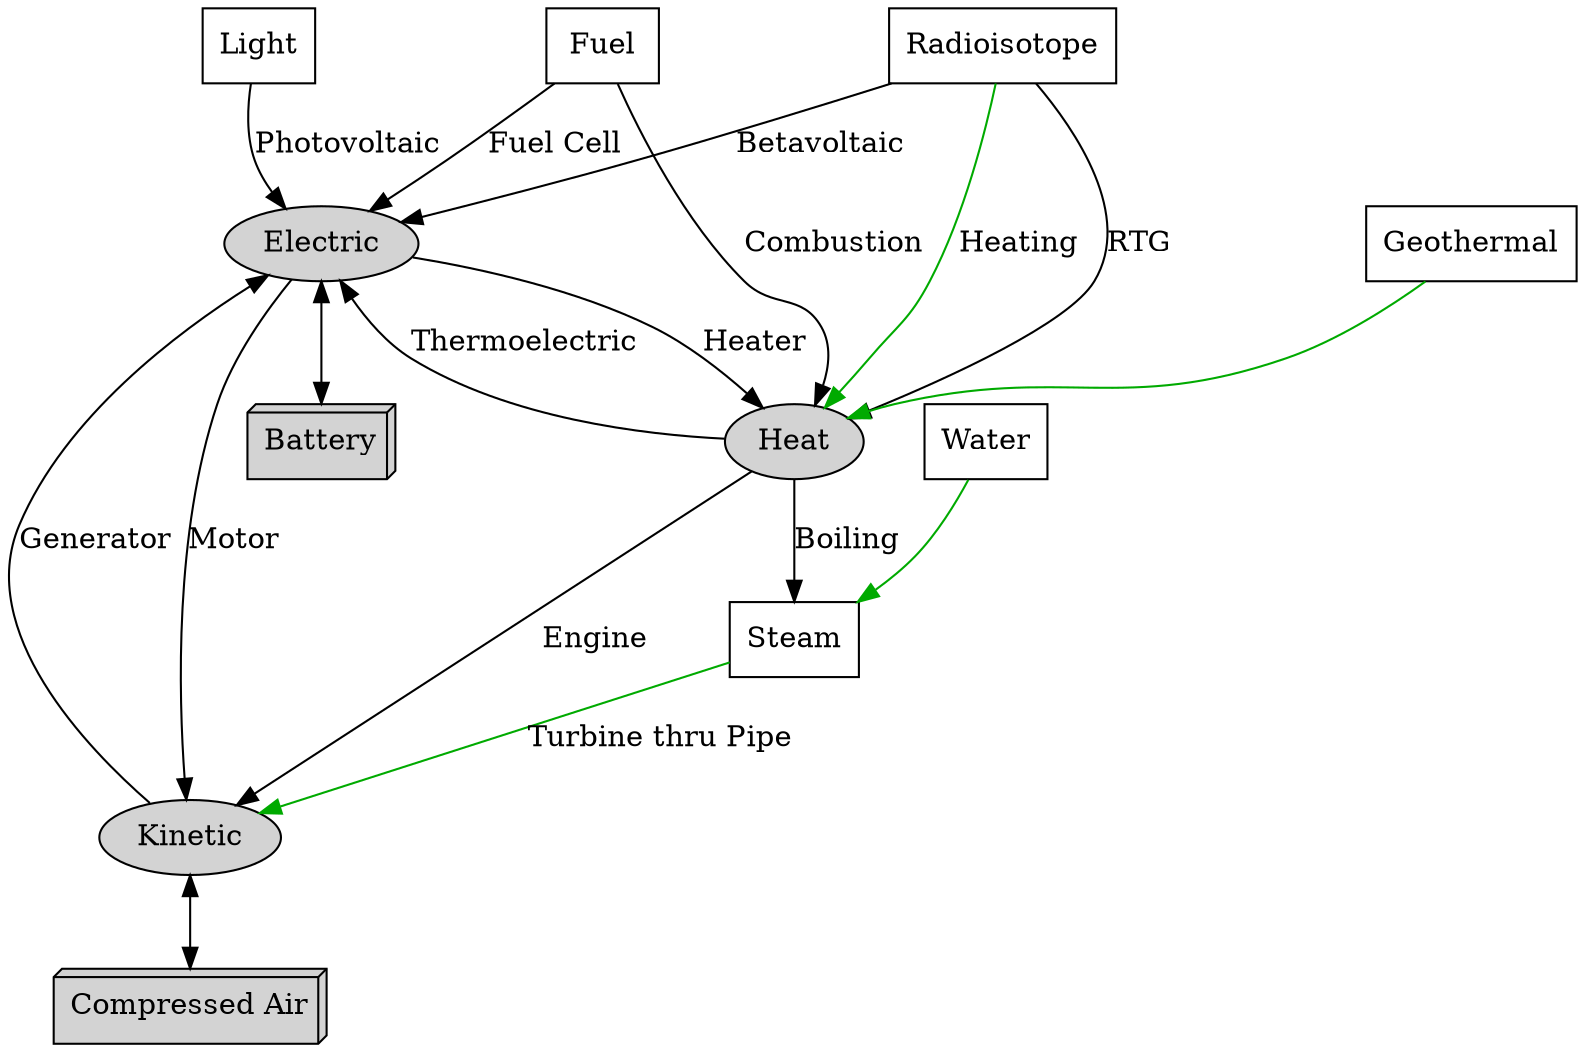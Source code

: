 digraph EnergyFlow {

    subgraph power_source { // remove cluster_ to not visualize
        node [shape=box];
        label = Source;

        Light;
        Fuel;
        Steam;
        Radioisotope;
        Geothermal;
        Water;
    }

    subgraph power {
        node [style=filled];
        label = Power;

        Electric -> Kinetic [label=Motor];
        Electric -> Heat [label=Heater];
        Kinetic -> Electric [label=Generator];
        Heat -> Electric [label=Thermoelectric];
        Heat -> Kinetic [label=Engine, weight = 0.1];
    }

    subgraph power_storage {
        node [style=filled, shape=box3d];
        label = Storage;

        Battery;
        "Compressed Air";
    }

    Radioisotope -> Heat [label=Heating, color="#00aa00"];
    Radioisotope -> Heat [label=RTG];
    Radioisotope -> Electric [label=Betavoltaic];
    
    Fuel -> Heat [label=Combustion];
    Fuel -> Electric [label="Fuel Cell"];
    Light -> Electric [label=Photovoltaic];
    //Light -> Heat [label="Thermal Energy", color="#00aa00"];
    Heat -> Steam [label=Boiling, weight = 2.0];
    Water -> Steam [color="#00aa00"];
    Steam -> Kinetic [label="Turbine thru Pipe", color="#00aa00", weight = 2.2];
    Geothermal -> Heat [color="#00aa00"];

    Electric -> Battery [dir=both, weight = 16.0];
    Kinetic -> "Compressed Air" [dir=both];
    
    
    labelfloat = true;
    ranksep = 0.6;
    nodesep = 0.4;
    sep = 1.0;
    overlap = voronoi;
    splines = true;
}
